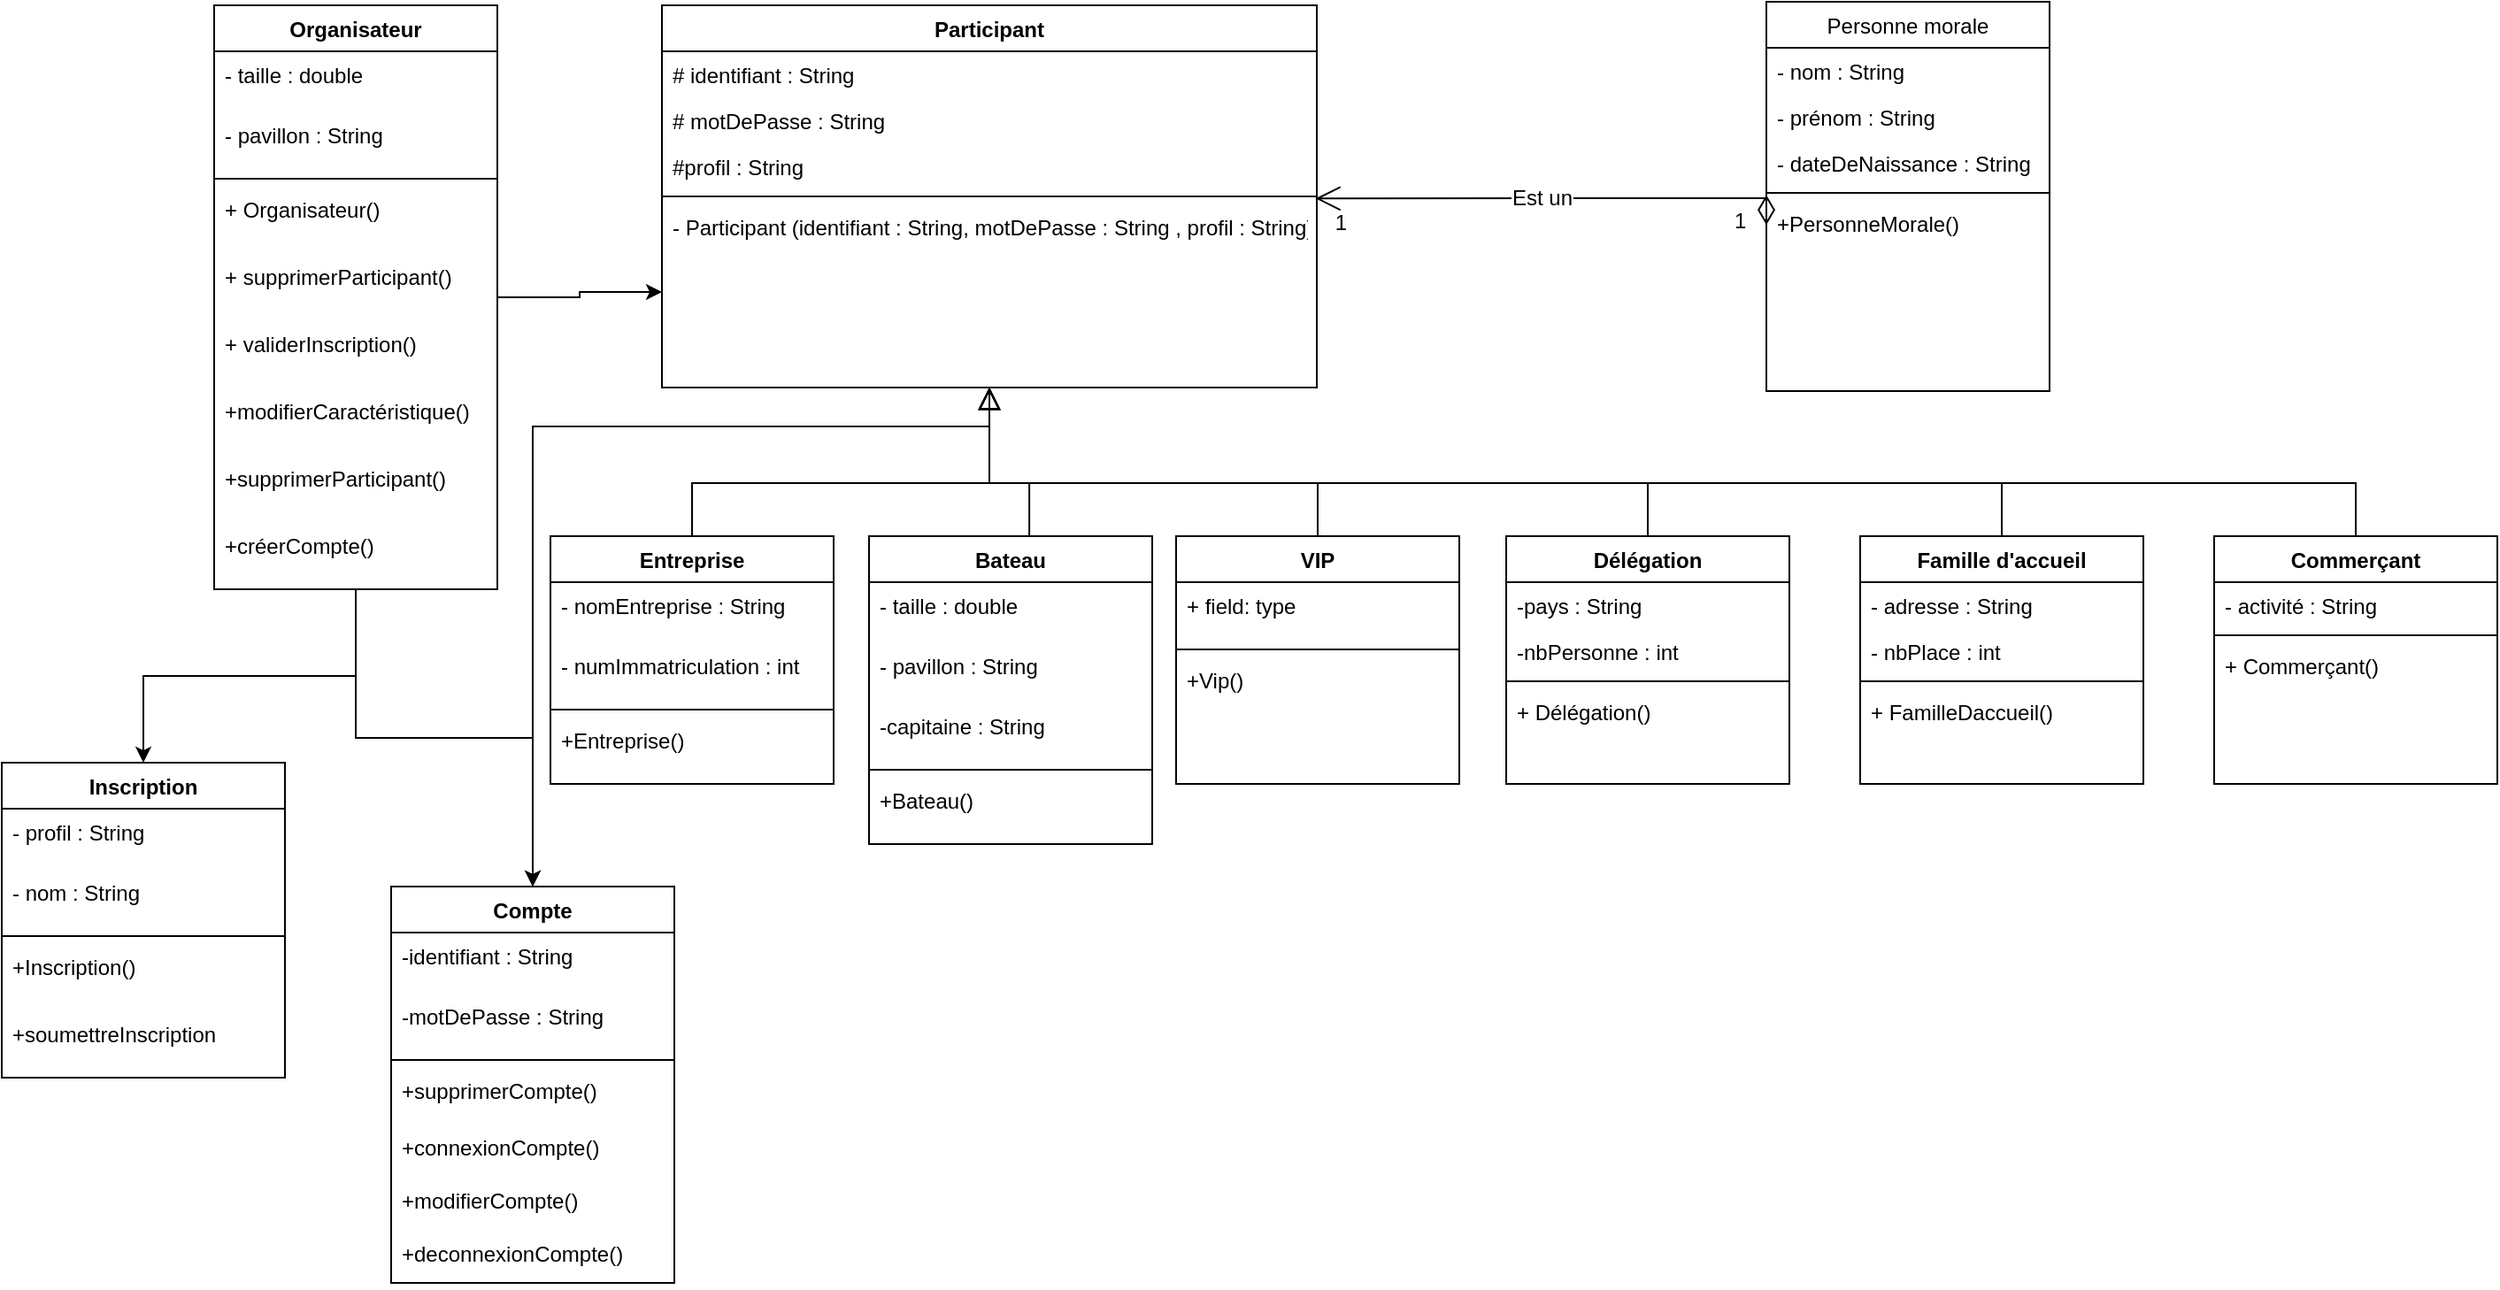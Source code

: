 <mxfile version="16.6.3" type="github">
  <diagram id="DWscqYTxevgceBQovHET" name="Page-1">
    <mxGraphModel dx="2557" dy="965" grid="1" gridSize="10" guides="1" tooltips="1" connect="1" arrows="1" fold="1" page="1" pageScale="1" pageWidth="827" pageHeight="1169" math="0" shadow="0">
      <root>
        <mxCell id="0" />
        <mxCell id="1" parent="0" />
        <mxCell id="gd8OF8IGJQvcCedGKsRl-1" style="edgeStyle=orthogonalEdgeStyle;rounded=0;orthogonalLoop=1;jettySize=auto;html=1;entryX=0.5;entryY=0;entryDx=0;entryDy=0;fontFamily=Helvetica;fontSize=12;fontColor=default;" edge="1" parent="1" source="gd8OF8IGJQvcCedGKsRl-2" target="gd8OF8IGJQvcCedGKsRl-71">
          <mxGeometry relative="1" as="geometry">
            <Array as="points">
              <mxPoint x="228" y="790" />
              <mxPoint x="-30" y="790" />
              <mxPoint x="-30" y="1010" />
            </Array>
          </mxGeometry>
        </mxCell>
        <mxCell id="gd8OF8IGJQvcCedGKsRl-2" value="Participant" style="swimlane;fontStyle=1;align=center;verticalAlign=top;childLayout=stackLayout;horizontal=1;startSize=26;horizontalStack=0;resizeParent=1;resizeLast=0;collapsible=1;marginBottom=0;rounded=0;shadow=0;strokeWidth=1;" vertex="1" parent="1">
          <mxGeometry x="43" y="552" width="370" height="216" as="geometry">
            <mxRectangle x="230" y="140" width="160" height="26" as="alternateBounds" />
          </mxGeometry>
        </mxCell>
        <mxCell id="gd8OF8IGJQvcCedGKsRl-3" value="# identifiant : String" style="text;align=left;verticalAlign=top;spacingLeft=4;spacingRight=4;overflow=hidden;rotatable=0;points=[[0,0.5],[1,0.5]];portConstraint=eastwest;glass=0;shadow=0;sketch=0;" vertex="1" parent="gd8OF8IGJQvcCedGKsRl-2">
          <mxGeometry y="26" width="370" height="26" as="geometry" />
        </mxCell>
        <mxCell id="gd8OF8IGJQvcCedGKsRl-4" value="# motDePasse : String" style="text;align=left;verticalAlign=top;spacingLeft=4;spacingRight=4;overflow=hidden;rotatable=0;points=[[0,0.5],[1,0.5]];portConstraint=eastwest;rounded=0;shadow=0;html=0;" vertex="1" parent="gd8OF8IGJQvcCedGKsRl-2">
          <mxGeometry y="52" width="370" height="26" as="geometry" />
        </mxCell>
        <mxCell id="gd8OF8IGJQvcCedGKsRl-5" value="#profil : String" style="text;align=left;verticalAlign=top;spacingLeft=4;spacingRight=4;overflow=hidden;rotatable=0;points=[[0,0.5],[1,0.5]];portConstraint=eastwest;rounded=0;shadow=0;html=0;" vertex="1" parent="gd8OF8IGJQvcCedGKsRl-2">
          <mxGeometry y="78" width="370" height="26" as="geometry" />
        </mxCell>
        <mxCell id="gd8OF8IGJQvcCedGKsRl-6" value="" style="line;html=1;strokeWidth=1;align=left;verticalAlign=middle;spacingTop=-1;spacingLeft=3;spacingRight=3;rotatable=0;labelPosition=right;points=[];portConstraint=eastwest;" vertex="1" parent="gd8OF8IGJQvcCedGKsRl-2">
          <mxGeometry y="104" width="370" height="8" as="geometry" />
        </mxCell>
        <mxCell id="gd8OF8IGJQvcCedGKsRl-7" value="- Participant (identifiant : String, motDePasse : String , profil : String)" style="text;align=left;verticalAlign=top;spacingLeft=4;spacingRight=4;overflow=hidden;rotatable=0;points=[[0,0.5],[1,0.5]];portConstraint=eastwest;labelBackgroundColor=#FFFFFF;" vertex="1" parent="gd8OF8IGJQvcCedGKsRl-2">
          <mxGeometry y="112" width="370" height="28" as="geometry" />
        </mxCell>
        <mxCell id="gd8OF8IGJQvcCedGKsRl-8" value="" style="endArrow=block;endSize=10;endFill=0;shadow=0;strokeWidth=1;rounded=0;edgeStyle=elbowEdgeStyle;elbow=vertical;entryX=0.5;entryY=1;entryDx=0;entryDy=0;" edge="1" parent="1" target="gd8OF8IGJQvcCedGKsRl-2">
          <mxGeometry width="160" relative="1" as="geometry">
            <mxPoint x="60" y="852" as="sourcePoint" />
            <mxPoint x="200" y="735" as="targetPoint" />
            <Array as="points">
              <mxPoint x="250" y="822" />
              <mxPoint x="250" y="810" />
            </Array>
          </mxGeometry>
        </mxCell>
        <mxCell id="gd8OF8IGJQvcCedGKsRl-9" value="" style="endArrow=block;endSize=10;endFill=0;shadow=0;strokeWidth=1;rounded=0;edgeStyle=elbowEdgeStyle;elbow=vertical;exitX=0.566;exitY=0.006;exitDx=0;exitDy=0;exitPerimeter=0;entryX=0.5;entryY=1;entryDx=0;entryDy=0;" edge="1" parent="1" source="gd8OF8IGJQvcCedGKsRl-32" target="gd8OF8IGJQvcCedGKsRl-2">
          <mxGeometry width="160" relative="1" as="geometry">
            <mxPoint x="250.0" y="852" as="sourcePoint" />
            <mxPoint x="310" y="803" as="targetPoint" />
            <Array as="points">
              <mxPoint x="240" y="822" />
              <mxPoint x="250" y="782" />
              <mxPoint x="270" y="782" />
              <mxPoint x="225" y="802" />
              <mxPoint x="300" y="812" />
            </Array>
          </mxGeometry>
        </mxCell>
        <mxCell id="gd8OF8IGJQvcCedGKsRl-10" value="Personne morale" style="swimlane;fontStyle=0;align=center;verticalAlign=top;childLayout=stackLayout;horizontal=1;startSize=26;horizontalStack=0;resizeParent=1;resizeLast=0;collapsible=1;marginBottom=0;rounded=0;shadow=0;strokeWidth=1;" vertex="1" parent="1">
          <mxGeometry x="667" y="550" width="160" height="220" as="geometry">
            <mxRectangle x="550" y="140" width="160" height="26" as="alternateBounds" />
          </mxGeometry>
        </mxCell>
        <mxCell id="gd8OF8IGJQvcCedGKsRl-11" value="- nom : String" style="text;align=left;verticalAlign=top;spacingLeft=4;spacingRight=4;overflow=hidden;rotatable=0;points=[[0,0.5],[1,0.5]];portConstraint=eastwest;" vertex="1" parent="gd8OF8IGJQvcCedGKsRl-10">
          <mxGeometry y="26" width="160" height="26" as="geometry" />
        </mxCell>
        <mxCell id="gd8OF8IGJQvcCedGKsRl-12" value="- prénom : String" style="text;align=left;verticalAlign=top;spacingLeft=4;spacingRight=4;overflow=hidden;rotatable=0;points=[[0,0.5],[1,0.5]];portConstraint=eastwest;rounded=0;shadow=0;html=0;" vertex="1" parent="gd8OF8IGJQvcCedGKsRl-10">
          <mxGeometry y="52" width="160" height="26" as="geometry" />
        </mxCell>
        <mxCell id="gd8OF8IGJQvcCedGKsRl-13" value="- dateDeNaissance : String" style="text;align=left;verticalAlign=top;spacingLeft=4;spacingRight=4;overflow=hidden;rotatable=0;points=[[0,0.5],[1,0.5]];portConstraint=eastwest;rounded=0;shadow=0;html=0;" vertex="1" parent="gd8OF8IGJQvcCedGKsRl-10">
          <mxGeometry y="78" width="160" height="26" as="geometry" />
        </mxCell>
        <mxCell id="gd8OF8IGJQvcCedGKsRl-14" value="" style="line;html=1;strokeWidth=1;align=left;verticalAlign=middle;spacingTop=-1;spacingLeft=3;spacingRight=3;rotatable=0;labelPosition=right;points=[];portConstraint=eastwest;" vertex="1" parent="gd8OF8IGJQvcCedGKsRl-10">
          <mxGeometry y="104" width="160" height="8" as="geometry" />
        </mxCell>
        <mxCell id="gd8OF8IGJQvcCedGKsRl-15" value="+PersonneMorale()" style="text;align=left;verticalAlign=top;spacingLeft=4;spacingRight=4;overflow=hidden;rotatable=0;points=[[0,0.5],[1,0.5]];portConstraint=eastwest;" vertex="1" parent="gd8OF8IGJQvcCedGKsRl-10">
          <mxGeometry y="112" width="160" height="26" as="geometry" />
        </mxCell>
        <mxCell id="gd8OF8IGJQvcCedGKsRl-16" value="VIP" style="swimlane;fontStyle=1;align=center;verticalAlign=top;childLayout=stackLayout;horizontal=1;startSize=26;horizontalStack=0;resizeParent=1;resizeParentMax=0;resizeLast=0;collapsible=1;marginBottom=0;" vertex="1" parent="1">
          <mxGeometry x="333.5" y="852" width="160" height="140" as="geometry" />
        </mxCell>
        <mxCell id="gd8OF8IGJQvcCedGKsRl-17" value="+ field: type" style="text;strokeColor=none;fillColor=none;align=left;verticalAlign=top;spacingLeft=4;spacingRight=4;overflow=hidden;rotatable=0;points=[[0,0.5],[1,0.5]];portConstraint=eastwest;" vertex="1" parent="gd8OF8IGJQvcCedGKsRl-16">
          <mxGeometry y="26" width="160" height="34" as="geometry" />
        </mxCell>
        <mxCell id="gd8OF8IGJQvcCedGKsRl-18" value="" style="line;strokeWidth=1;fillColor=none;align=left;verticalAlign=middle;spacingTop=-1;spacingLeft=3;spacingRight=3;rotatable=0;labelPosition=right;points=[];portConstraint=eastwest;" vertex="1" parent="gd8OF8IGJQvcCedGKsRl-16">
          <mxGeometry y="60" width="160" height="8" as="geometry" />
        </mxCell>
        <mxCell id="gd8OF8IGJQvcCedGKsRl-19" value="+Vip()" style="text;strokeColor=none;fillColor=none;align=left;verticalAlign=top;spacingLeft=4;spacingRight=4;overflow=hidden;rotatable=0;points=[[0,0.5],[1,0.5]];portConstraint=eastwest;" vertex="1" parent="gd8OF8IGJQvcCedGKsRl-16">
          <mxGeometry y="68" width="160" height="72" as="geometry" />
        </mxCell>
        <mxCell id="gd8OF8IGJQvcCedGKsRl-20" value="Délégation" style="swimlane;fontStyle=1;align=center;verticalAlign=top;childLayout=stackLayout;horizontal=1;startSize=26;horizontalStack=0;resizeParent=1;resizeParentMax=0;resizeLast=0;collapsible=1;marginBottom=0;labelBackgroundColor=#FFFFFF;fontFamily=Helvetica;fontSize=12;fontColor=default;fillColor=none;gradientColor=none;" vertex="1" parent="1">
          <mxGeometry x="520" y="852" width="160" height="140" as="geometry" />
        </mxCell>
        <mxCell id="gd8OF8IGJQvcCedGKsRl-21" value="-pays : String" style="text;strokeColor=none;fillColor=none;align=left;verticalAlign=top;spacingLeft=4;spacingRight=4;overflow=hidden;rotatable=0;points=[[0,0.5],[1,0.5]];portConstraint=eastwest;labelBackgroundColor=#FFFFFF;fontFamily=Helvetica;fontSize=12;fontColor=default;" vertex="1" parent="gd8OF8IGJQvcCedGKsRl-20">
          <mxGeometry y="26" width="160" height="26" as="geometry" />
        </mxCell>
        <mxCell id="gd8OF8IGJQvcCedGKsRl-22" value="-nbPersonne : int" style="text;strokeColor=none;fillColor=none;align=left;verticalAlign=top;spacingLeft=4;spacingRight=4;overflow=hidden;rotatable=0;points=[[0,0.5],[1,0.5]];portConstraint=eastwest;labelBackgroundColor=#FFFFFF;fontFamily=Helvetica;fontSize=12;fontColor=default;" vertex="1" parent="gd8OF8IGJQvcCedGKsRl-20">
          <mxGeometry y="52" width="160" height="26" as="geometry" />
        </mxCell>
        <mxCell id="gd8OF8IGJQvcCedGKsRl-23" value="" style="line;strokeWidth=1;fillColor=none;align=left;verticalAlign=middle;spacingTop=-1;spacingLeft=3;spacingRight=3;rotatable=0;labelPosition=right;points=[];portConstraint=eastwest;labelBackgroundColor=#FFFFFF;fontFamily=Helvetica;fontSize=12;fontColor=default;" vertex="1" parent="gd8OF8IGJQvcCedGKsRl-20">
          <mxGeometry y="78" width="160" height="8" as="geometry" />
        </mxCell>
        <mxCell id="gd8OF8IGJQvcCedGKsRl-24" value="+ Délégation()" style="text;strokeColor=none;fillColor=none;align=left;verticalAlign=top;spacingLeft=4;spacingRight=4;overflow=hidden;rotatable=0;points=[[0,0.5],[1,0.5]];portConstraint=eastwest;labelBackgroundColor=#FFFFFF;fontFamily=Helvetica;fontSize=12;fontColor=default;" vertex="1" parent="gd8OF8IGJQvcCedGKsRl-20">
          <mxGeometry y="86" width="160" height="54" as="geometry" />
        </mxCell>
        <mxCell id="gd8OF8IGJQvcCedGKsRl-25" value="Famille d&#39;accueil" style="swimlane;fontStyle=1;align=center;verticalAlign=top;childLayout=stackLayout;horizontal=1;startSize=26;horizontalStack=0;resizeParent=1;resizeParentMax=0;resizeLast=0;collapsible=1;marginBottom=0;labelBackgroundColor=#FFFFFF;fontFamily=Helvetica;fontSize=12;fontColor=default;fillColor=none;gradientColor=none;" vertex="1" parent="1">
          <mxGeometry x="720" y="852" width="160" height="140" as="geometry" />
        </mxCell>
        <mxCell id="gd8OF8IGJQvcCedGKsRl-26" value="- adresse : String" style="text;strokeColor=none;fillColor=none;align=left;verticalAlign=top;spacingLeft=4;spacingRight=4;overflow=hidden;rotatable=0;points=[[0,0.5],[1,0.5]];portConstraint=eastwest;labelBackgroundColor=#FFFFFF;fontFamily=Helvetica;fontSize=12;fontColor=default;" vertex="1" parent="gd8OF8IGJQvcCedGKsRl-25">
          <mxGeometry y="26" width="160" height="26" as="geometry" />
        </mxCell>
        <mxCell id="gd8OF8IGJQvcCedGKsRl-27" value="- nbPlace : int" style="text;strokeColor=none;fillColor=none;align=left;verticalAlign=top;spacingLeft=4;spacingRight=4;overflow=hidden;rotatable=0;points=[[0,0.5],[1,0.5]];portConstraint=eastwest;labelBackgroundColor=#FFFFFF;fontFamily=Helvetica;fontSize=12;fontColor=default;" vertex="1" parent="gd8OF8IGJQvcCedGKsRl-25">
          <mxGeometry y="52" width="160" height="26" as="geometry" />
        </mxCell>
        <mxCell id="gd8OF8IGJQvcCedGKsRl-28" value="" style="line;strokeWidth=1;fillColor=none;align=left;verticalAlign=middle;spacingTop=-1;spacingLeft=3;spacingRight=3;rotatable=0;labelPosition=right;points=[];portConstraint=eastwest;labelBackgroundColor=#FFFFFF;fontFamily=Helvetica;fontSize=12;fontColor=default;" vertex="1" parent="gd8OF8IGJQvcCedGKsRl-25">
          <mxGeometry y="78" width="160" height="8" as="geometry" />
        </mxCell>
        <mxCell id="gd8OF8IGJQvcCedGKsRl-29" value="+ FamilleDaccueil()" style="text;strokeColor=none;fillColor=none;align=left;verticalAlign=top;spacingLeft=4;spacingRight=4;overflow=hidden;rotatable=0;points=[[0,0.5],[1,0.5]];portConstraint=eastwest;labelBackgroundColor=#FFFFFF;fontFamily=Helvetica;fontSize=12;fontColor=default;" vertex="1" parent="gd8OF8IGJQvcCedGKsRl-25">
          <mxGeometry y="86" width="160" height="54" as="geometry" />
        </mxCell>
        <mxCell id="gd8OF8IGJQvcCedGKsRl-30" value="" style="endArrow=block;endSize=10;endFill=0;shadow=0;strokeWidth=1;rounded=0;edgeStyle=elbowEdgeStyle;elbow=vertical;exitX=0.5;exitY=0;exitDx=0;exitDy=0;entryX=0.5;entryY=1;entryDx=0;entryDy=0;" edge="1" parent="1" source="gd8OF8IGJQvcCedGKsRl-20" target="gd8OF8IGJQvcCedGKsRl-2">
          <mxGeometry width="160" relative="1" as="geometry">
            <mxPoint x="460" y="852" as="sourcePoint" />
            <mxPoint x="250" y="768" as="targetPoint" />
            <Array as="points">
              <mxPoint x="300" y="822" />
              <mxPoint x="370" y="812" />
              <mxPoint x="350" y="822" />
              <mxPoint x="410" y="822" />
              <mxPoint x="366.5" y="812" />
              <mxPoint x="356.5" y="802" />
              <mxPoint x="396.5" y="812" />
              <mxPoint x="456.5" y="842" />
            </Array>
          </mxGeometry>
        </mxCell>
        <mxCell id="gd8OF8IGJQvcCedGKsRl-31" value="" style="endArrow=block;endSize=10;endFill=0;shadow=0;strokeWidth=1;rounded=0;edgeStyle=elbowEdgeStyle;elbow=vertical;exitX=0.5;exitY=0;exitDx=0;exitDy=0;entryX=0.5;entryY=1;entryDx=0;entryDy=0;" edge="1" parent="1" source="gd8OF8IGJQvcCedGKsRl-25" target="gd8OF8IGJQvcCedGKsRl-2">
          <mxGeometry width="160" relative="1" as="geometry">
            <mxPoint x="623" y="852" as="sourcePoint" />
            <mxPoint x="250" y="768" as="targetPoint" />
            <Array as="points">
              <mxPoint x="390" y="822" />
              <mxPoint x="600" y="812" />
              <mxPoint x="389.5" y="812" />
              <mxPoint x="379.5" y="802" />
              <mxPoint x="419.5" y="812" />
              <mxPoint x="479.5" y="842" />
            </Array>
          </mxGeometry>
        </mxCell>
        <mxCell id="gd8OF8IGJQvcCedGKsRl-32" value="Bateau" style="swimlane;fontStyle=1;align=center;verticalAlign=top;childLayout=stackLayout;horizontal=1;startSize=26;horizontalStack=0;resizeParent=1;resizeParentMax=0;resizeLast=0;collapsible=1;marginBottom=0;" vertex="1" parent="1">
          <mxGeometry x="160" y="852" width="160" height="174" as="geometry" />
        </mxCell>
        <mxCell id="gd8OF8IGJQvcCedGKsRl-33" value="- taille : double" style="text;strokeColor=none;fillColor=none;align=left;verticalAlign=top;spacingLeft=4;spacingRight=4;overflow=hidden;rotatable=0;points=[[0,0.5],[1,0.5]];portConstraint=eastwest;horizontal=1;treeFolding=0;treeMoving=0;enumerate=0;comic=0;part=0;dropTarget=0;autosize=0;html=1;perimeter=rectanglePerimeter;" vertex="1" parent="gd8OF8IGJQvcCedGKsRl-32">
          <mxGeometry y="26" width="160" height="34" as="geometry" />
        </mxCell>
        <mxCell id="gd8OF8IGJQvcCedGKsRl-34" value="- pavillon : String" style="text;strokeColor=none;fillColor=none;align=left;verticalAlign=top;spacingLeft=4;spacingRight=4;overflow=hidden;rotatable=0;points=[[0,0.5],[1,0.5]];portConstraint=eastwest;horizontal=1;treeFolding=0;treeMoving=0;enumerate=0;comic=0;part=0;dropTarget=0;autosize=0;html=1;perimeter=rectanglePerimeter;" vertex="1" parent="gd8OF8IGJQvcCedGKsRl-32">
          <mxGeometry y="60" width="160" height="34" as="geometry" />
        </mxCell>
        <mxCell id="gd8OF8IGJQvcCedGKsRl-35" value="-capitaine : String" style="text;strokeColor=none;fillColor=none;align=left;verticalAlign=top;spacingLeft=4;spacingRight=4;overflow=hidden;rotatable=0;points=[[0,0.5],[1,0.5]];portConstraint=eastwest;horizontal=1;treeFolding=0;treeMoving=0;enumerate=0;comic=0;part=0;dropTarget=0;autosize=0;html=1;perimeter=rectanglePerimeter;" vertex="1" parent="gd8OF8IGJQvcCedGKsRl-32">
          <mxGeometry y="94" width="160" height="34" as="geometry" />
        </mxCell>
        <mxCell id="gd8OF8IGJQvcCedGKsRl-36" value="" style="line;strokeWidth=1;fillColor=none;align=left;verticalAlign=middle;spacingTop=-1;spacingLeft=3;spacingRight=3;rotatable=0;labelPosition=right;points=[];portConstraint=eastwest;" vertex="1" parent="gd8OF8IGJQvcCedGKsRl-32">
          <mxGeometry y="128" width="160" height="8" as="geometry" />
        </mxCell>
        <mxCell id="gd8OF8IGJQvcCedGKsRl-37" value="+Bateau()" style="text;strokeColor=none;fillColor=none;align=left;verticalAlign=top;spacingLeft=4;spacingRight=4;overflow=hidden;rotatable=0;points=[[0,0.5],[1,0.5]];portConstraint=eastwest;" vertex="1" parent="gd8OF8IGJQvcCedGKsRl-32">
          <mxGeometry y="136" width="160" height="38" as="geometry" />
        </mxCell>
        <mxCell id="gd8OF8IGJQvcCedGKsRl-38" value="Entreprise" style="swimlane;fontStyle=1;align=center;verticalAlign=top;childLayout=stackLayout;horizontal=1;startSize=26;horizontalStack=0;resizeParent=1;resizeParentMax=0;resizeLast=0;collapsible=1;marginBottom=0;" vertex="1" parent="1">
          <mxGeometry x="-20" y="852" width="160" height="140" as="geometry" />
        </mxCell>
        <mxCell id="gd8OF8IGJQvcCedGKsRl-39" value="- nomEntreprise : String" style="text;strokeColor=none;fillColor=none;align=left;verticalAlign=top;spacingLeft=4;spacingRight=4;overflow=hidden;rotatable=0;points=[[0,0.5],[1,0.5]];portConstraint=eastwest;horizontal=1;treeFolding=0;treeMoving=0;enumerate=0;comic=0;part=0;dropTarget=0;autosize=0;html=1;perimeter=rectanglePerimeter;" vertex="1" parent="gd8OF8IGJQvcCedGKsRl-38">
          <mxGeometry y="26" width="160" height="34" as="geometry" />
        </mxCell>
        <mxCell id="gd8OF8IGJQvcCedGKsRl-40" value="- numImmatriculation : int" style="text;strokeColor=none;fillColor=none;align=left;verticalAlign=top;spacingLeft=4;spacingRight=4;overflow=hidden;rotatable=0;points=[[0,0.5],[1,0.5]];portConstraint=eastwest;horizontal=1;treeFolding=0;treeMoving=0;enumerate=0;comic=0;part=0;dropTarget=0;autosize=0;html=1;perimeter=rectanglePerimeter;" vertex="1" parent="gd8OF8IGJQvcCedGKsRl-38">
          <mxGeometry y="60" width="160" height="34" as="geometry" />
        </mxCell>
        <mxCell id="gd8OF8IGJQvcCedGKsRl-41" value="" style="line;strokeWidth=1;fillColor=none;align=left;verticalAlign=middle;spacingTop=-1;spacingLeft=3;spacingRight=3;rotatable=0;labelPosition=right;points=[];portConstraint=eastwest;" vertex="1" parent="gd8OF8IGJQvcCedGKsRl-38">
          <mxGeometry y="94" width="160" height="8" as="geometry" />
        </mxCell>
        <mxCell id="gd8OF8IGJQvcCedGKsRl-42" value="+Entreprise()" style="text;strokeColor=none;fillColor=none;align=left;verticalAlign=top;spacingLeft=4;spacingRight=4;overflow=hidden;rotatable=0;points=[[0,0.5],[1,0.5]];portConstraint=eastwest;" vertex="1" parent="gd8OF8IGJQvcCedGKsRl-38">
          <mxGeometry y="102" width="160" height="38" as="geometry" />
        </mxCell>
        <mxCell id="gd8OF8IGJQvcCedGKsRl-43" value="Commerçant" style="swimlane;fontStyle=1;align=center;verticalAlign=top;childLayout=stackLayout;horizontal=1;startSize=26;horizontalStack=0;resizeParent=1;resizeParentMax=0;resizeLast=0;collapsible=1;marginBottom=0;labelBackgroundColor=#FFFFFF;fontFamily=Helvetica;fontSize=12;fontColor=default;fillColor=none;gradientColor=none;" vertex="1" parent="1">
          <mxGeometry x="920" y="852" width="160" height="140" as="geometry" />
        </mxCell>
        <mxCell id="gd8OF8IGJQvcCedGKsRl-44" value="- activité : String" style="text;strokeColor=none;fillColor=none;align=left;verticalAlign=top;spacingLeft=4;spacingRight=4;overflow=hidden;rotatable=0;points=[[0,0.5],[1,0.5]];portConstraint=eastwest;labelBackgroundColor=#FFFFFF;fontFamily=Helvetica;fontSize=12;fontColor=default;" vertex="1" parent="gd8OF8IGJQvcCedGKsRl-43">
          <mxGeometry y="26" width="160" height="26" as="geometry" />
        </mxCell>
        <mxCell id="gd8OF8IGJQvcCedGKsRl-45" value="" style="line;strokeWidth=1;fillColor=none;align=left;verticalAlign=middle;spacingTop=-1;spacingLeft=3;spacingRight=3;rotatable=0;labelPosition=right;points=[];portConstraint=eastwest;labelBackgroundColor=#FFFFFF;fontFamily=Helvetica;fontSize=12;fontColor=default;" vertex="1" parent="gd8OF8IGJQvcCedGKsRl-43">
          <mxGeometry y="52" width="160" height="8" as="geometry" />
        </mxCell>
        <mxCell id="gd8OF8IGJQvcCedGKsRl-46" value="+ Commerçant()" style="text;strokeColor=none;fillColor=none;align=left;verticalAlign=top;spacingLeft=4;spacingRight=4;overflow=hidden;rotatable=0;points=[[0,0.5],[1,0.5]];portConstraint=eastwest;labelBackgroundColor=#FFFFFF;fontFamily=Helvetica;fontSize=12;fontColor=default;" vertex="1" parent="gd8OF8IGJQvcCedGKsRl-43">
          <mxGeometry y="60" width="160" height="80" as="geometry" />
        </mxCell>
        <mxCell id="gd8OF8IGJQvcCedGKsRl-47" value="" style="endArrow=block;endSize=10;endFill=0;shadow=0;strokeWidth=1;rounded=0;edgeStyle=elbowEdgeStyle;elbow=vertical;exitX=0.5;exitY=0;exitDx=0;exitDy=0;entryX=0.5;entryY=1;entryDx=0;entryDy=0;" edge="1" parent="1" source="gd8OF8IGJQvcCedGKsRl-43" target="gd8OF8IGJQvcCedGKsRl-2">
          <mxGeometry width="160" relative="1" as="geometry">
            <mxPoint x="1000" y="848" as="sourcePoint" />
            <mxPoint x="250" y="768" as="targetPoint" />
            <Array as="points">
              <mxPoint x="730" y="822" />
              <mxPoint x="579.5" y="798" />
              <mxPoint x="619.5" y="808" />
              <mxPoint x="679.5" y="838" />
            </Array>
          </mxGeometry>
        </mxCell>
        <mxCell id="gd8OF8IGJQvcCedGKsRl-48" value="" style="endArrow=block;endSize=10;endFill=0;shadow=0;strokeWidth=1;rounded=0;edgeStyle=elbowEdgeStyle;elbow=vertical;exitX=0.5;exitY=0;exitDx=0;exitDy=0;entryX=0.5;entryY=1;entryDx=0;entryDy=0;" edge="1" parent="1" source="gd8OF8IGJQvcCedGKsRl-16" target="gd8OF8IGJQvcCedGKsRl-2">
          <mxGeometry width="160" relative="1" as="geometry">
            <mxPoint x="1010" y="858" as="sourcePoint" />
            <mxPoint x="290" y="792" as="targetPoint" />
            <Array as="points">
              <mxPoint x="450" y="822" />
              <mxPoint x="589.5" y="808" />
              <mxPoint x="629.5" y="818" />
              <mxPoint x="689.5" y="848" />
            </Array>
          </mxGeometry>
        </mxCell>
        <mxCell id="gd8OF8IGJQvcCedGKsRl-49" value="Est un" style="endArrow=open;html=1;endSize=12;startArrow=diamondThin;startSize=14;startFill=0;edgeStyle=orthogonalEdgeStyle;rounded=0;fontFamily=Helvetica;fontSize=12;fontColor=default;entryX=0.998;entryY=0.644;entryDx=0;entryDy=0;entryPerimeter=0;exitX=0;exitY=0.644;exitDx=0;exitDy=0;exitPerimeter=0;" edge="1" parent="1" source="gd8OF8IGJQvcCedGKsRl-14" target="gd8OF8IGJQvcCedGKsRl-6">
          <mxGeometry relative="1" as="geometry">
            <mxPoint x="610" y="642" as="sourcePoint" />
            <mxPoint x="419.98" y="664" as="targetPoint" />
            <Array as="points">
              <mxPoint x="590" y="661" />
              <mxPoint x="499" y="662" />
            </Array>
          </mxGeometry>
        </mxCell>
        <mxCell id="gd8OF8IGJQvcCedGKsRl-50" value="1" style="edgeLabel;resizable=0;html=1;align=left;verticalAlign=top;labelBackgroundColor=#FFFFFF;comic=0;fontFamily=Helvetica;fontSize=12;fontColor=default;fillColor=none;gradientColor=none;" connectable="0" vertex="1" parent="gd8OF8IGJQvcCedGKsRl-49">
          <mxGeometry x="-1" relative="1" as="geometry">
            <mxPoint x="-20" y="1" as="offset" />
          </mxGeometry>
        </mxCell>
        <mxCell id="gd8OF8IGJQvcCedGKsRl-51" value="1" style="edgeLabel;resizable=0;html=1;align=right;verticalAlign=top;labelBackgroundColor=#FFFFFF;comic=0;fontFamily=Helvetica;fontSize=12;fontColor=default;fillColor=none;gradientColor=none;" connectable="0" vertex="1" parent="gd8OF8IGJQvcCedGKsRl-49">
          <mxGeometry x="1" relative="1" as="geometry">
            <mxPoint x="18" as="offset" />
          </mxGeometry>
        </mxCell>
        <mxCell id="gd8OF8IGJQvcCedGKsRl-52" style="edgeStyle=orthogonalEdgeStyle;rounded=0;orthogonalLoop=1;jettySize=auto;html=1;entryX=0;entryY=0.75;entryDx=0;entryDy=0;fontFamily=Helvetica;fontSize=12;fontColor=default;" edge="1" parent="1" source="gd8OF8IGJQvcCedGKsRl-55" target="gd8OF8IGJQvcCedGKsRl-2">
          <mxGeometry relative="1" as="geometry" />
        </mxCell>
        <mxCell id="gd8OF8IGJQvcCedGKsRl-53" style="edgeStyle=orthogonalEdgeStyle;rounded=0;orthogonalLoop=1;jettySize=auto;html=1;entryX=0.5;entryY=0;entryDx=0;entryDy=0;fontFamily=Helvetica;fontSize=12;fontColor=default;" edge="1" parent="1" source="gd8OF8IGJQvcCedGKsRl-55" target="gd8OF8IGJQvcCedGKsRl-65">
          <mxGeometry relative="1" as="geometry" />
        </mxCell>
        <mxCell id="gd8OF8IGJQvcCedGKsRl-54" style="edgeStyle=orthogonalEdgeStyle;rounded=0;orthogonalLoop=1;jettySize=auto;html=1;fontFamily=Helvetica;fontSize=12;fontColor=default;" edge="1" parent="1" source="gd8OF8IGJQvcCedGKsRl-55" target="gd8OF8IGJQvcCedGKsRl-71">
          <mxGeometry relative="1" as="geometry" />
        </mxCell>
        <mxCell id="gd8OF8IGJQvcCedGKsRl-55" value="Organisateur" style="swimlane;fontStyle=1;align=center;verticalAlign=top;childLayout=stackLayout;horizontal=1;startSize=26;horizontalStack=0;resizeParent=1;resizeParentMax=0;resizeLast=0;collapsible=1;marginBottom=0;" vertex="1" parent="1">
          <mxGeometry x="-210" y="552" width="160" height="330" as="geometry" />
        </mxCell>
        <mxCell id="gd8OF8IGJQvcCedGKsRl-56" value="- taille : double" style="text;strokeColor=none;fillColor=none;align=left;verticalAlign=top;spacingLeft=4;spacingRight=4;overflow=hidden;rotatable=0;points=[[0,0.5],[1,0.5]];portConstraint=eastwest;horizontal=1;treeFolding=0;treeMoving=0;enumerate=0;comic=0;part=0;dropTarget=0;autosize=0;html=1;perimeter=rectanglePerimeter;" vertex="1" parent="gd8OF8IGJQvcCedGKsRl-55">
          <mxGeometry y="26" width="160" height="34" as="geometry" />
        </mxCell>
        <mxCell id="gd8OF8IGJQvcCedGKsRl-57" value="- pavillon : String" style="text;strokeColor=none;fillColor=none;align=left;verticalAlign=top;spacingLeft=4;spacingRight=4;overflow=hidden;rotatable=0;points=[[0,0.5],[1,0.5]];portConstraint=eastwest;horizontal=1;treeFolding=0;treeMoving=0;enumerate=0;comic=0;part=0;dropTarget=0;autosize=0;html=1;perimeter=rectanglePerimeter;" vertex="1" parent="gd8OF8IGJQvcCedGKsRl-55">
          <mxGeometry y="60" width="160" height="34" as="geometry" />
        </mxCell>
        <mxCell id="gd8OF8IGJQvcCedGKsRl-58" value="" style="line;strokeWidth=1;fillColor=none;align=left;verticalAlign=middle;spacingTop=-1;spacingLeft=3;spacingRight=3;rotatable=0;labelPosition=right;points=[];portConstraint=eastwest;" vertex="1" parent="gd8OF8IGJQvcCedGKsRl-55">
          <mxGeometry y="94" width="160" height="8" as="geometry" />
        </mxCell>
        <mxCell id="gd8OF8IGJQvcCedGKsRl-59" value="+ Organisateur()" style="text;strokeColor=none;fillColor=none;align=left;verticalAlign=top;spacingLeft=4;spacingRight=4;overflow=hidden;rotatable=0;points=[[0,0.5],[1,0.5]];portConstraint=eastwest;" vertex="1" parent="gd8OF8IGJQvcCedGKsRl-55">
          <mxGeometry y="102" width="160" height="38" as="geometry" />
        </mxCell>
        <mxCell id="gd8OF8IGJQvcCedGKsRl-60" value="+ supprimerParticipant()" style="text;strokeColor=none;fillColor=none;align=left;verticalAlign=top;spacingLeft=4;spacingRight=4;overflow=hidden;rotatable=0;points=[[0,0.5],[1,0.5]];portConstraint=eastwest;" vertex="1" parent="gd8OF8IGJQvcCedGKsRl-55">
          <mxGeometry y="140" width="160" height="38" as="geometry" />
        </mxCell>
        <mxCell id="gd8OF8IGJQvcCedGKsRl-61" value="+ validerInscription()" style="text;strokeColor=none;fillColor=none;align=left;verticalAlign=top;spacingLeft=4;spacingRight=4;overflow=hidden;rotatable=0;points=[[0,0.5],[1,0.5]];portConstraint=eastwest;" vertex="1" parent="gd8OF8IGJQvcCedGKsRl-55">
          <mxGeometry y="178" width="160" height="38" as="geometry" />
        </mxCell>
        <mxCell id="gd8OF8IGJQvcCedGKsRl-62" value="+modifierCaractéristique()" style="text;strokeColor=none;fillColor=none;align=left;verticalAlign=top;spacingLeft=4;spacingRight=4;overflow=hidden;rotatable=0;points=[[0,0.5],[1,0.5]];portConstraint=eastwest;" vertex="1" parent="gd8OF8IGJQvcCedGKsRl-55">
          <mxGeometry y="216" width="160" height="38" as="geometry" />
        </mxCell>
        <mxCell id="gd8OF8IGJQvcCedGKsRl-63" value="+supprimerParticipant()" style="text;strokeColor=none;fillColor=none;align=left;verticalAlign=top;spacingLeft=4;spacingRight=4;overflow=hidden;rotatable=0;points=[[0,0.5],[1,0.5]];portConstraint=eastwest;" vertex="1" parent="gd8OF8IGJQvcCedGKsRl-55">
          <mxGeometry y="254" width="160" height="38" as="geometry" />
        </mxCell>
        <mxCell id="gd8OF8IGJQvcCedGKsRl-64" value="+créerCompte()" style="text;strokeColor=none;fillColor=none;align=left;verticalAlign=top;spacingLeft=4;spacingRight=4;overflow=hidden;rotatable=0;points=[[0,0.5],[1,0.5]];portConstraint=eastwest;" vertex="1" parent="gd8OF8IGJQvcCedGKsRl-55">
          <mxGeometry y="292" width="160" height="38" as="geometry" />
        </mxCell>
        <mxCell id="gd8OF8IGJQvcCedGKsRl-65" value="Inscription" style="swimlane;fontStyle=1;align=center;verticalAlign=top;childLayout=stackLayout;horizontal=1;startSize=26;horizontalStack=0;resizeParent=1;resizeParentMax=0;resizeLast=0;collapsible=1;marginBottom=0;" vertex="1" parent="1">
          <mxGeometry x="-330" y="980" width="160" height="178" as="geometry" />
        </mxCell>
        <mxCell id="gd8OF8IGJQvcCedGKsRl-66" value="- profil : String" style="text;strokeColor=none;fillColor=none;align=left;verticalAlign=top;spacingLeft=4;spacingRight=4;overflow=hidden;rotatable=0;points=[[0,0.5],[1,0.5]];portConstraint=eastwest;horizontal=1;treeFolding=0;treeMoving=0;enumerate=0;comic=0;part=0;dropTarget=0;autosize=0;html=1;perimeter=rectanglePerimeter;" vertex="1" parent="gd8OF8IGJQvcCedGKsRl-65">
          <mxGeometry y="26" width="160" height="34" as="geometry" />
        </mxCell>
        <mxCell id="gd8OF8IGJQvcCedGKsRl-67" value="- nom : String" style="text;strokeColor=none;fillColor=none;align=left;verticalAlign=top;spacingLeft=4;spacingRight=4;overflow=hidden;rotatable=0;points=[[0,0.5],[1,0.5]];portConstraint=eastwest;horizontal=1;treeFolding=0;treeMoving=0;enumerate=0;comic=0;part=0;dropTarget=0;autosize=0;html=1;perimeter=rectanglePerimeter;" vertex="1" parent="gd8OF8IGJQvcCedGKsRl-65">
          <mxGeometry y="60" width="160" height="34" as="geometry" />
        </mxCell>
        <mxCell id="gd8OF8IGJQvcCedGKsRl-68" value="" style="line;strokeWidth=1;fillColor=none;align=left;verticalAlign=middle;spacingTop=-1;spacingLeft=3;spacingRight=3;rotatable=0;labelPosition=right;points=[];portConstraint=eastwest;" vertex="1" parent="gd8OF8IGJQvcCedGKsRl-65">
          <mxGeometry y="94" width="160" height="8" as="geometry" />
        </mxCell>
        <mxCell id="gd8OF8IGJQvcCedGKsRl-69" value="+Inscription()" style="text;strokeColor=none;fillColor=none;align=left;verticalAlign=top;spacingLeft=4;spacingRight=4;overflow=hidden;rotatable=0;points=[[0,0.5],[1,0.5]];portConstraint=eastwest;" vertex="1" parent="gd8OF8IGJQvcCedGKsRl-65">
          <mxGeometry y="102" width="160" height="38" as="geometry" />
        </mxCell>
        <mxCell id="gd8OF8IGJQvcCedGKsRl-70" value="+soumettreInscription" style="text;strokeColor=none;fillColor=none;align=left;verticalAlign=top;spacingLeft=4;spacingRight=4;overflow=hidden;rotatable=0;points=[[0,0.5],[1,0.5]];portConstraint=eastwest;" vertex="1" parent="gd8OF8IGJQvcCedGKsRl-65">
          <mxGeometry y="140" width="160" height="38" as="geometry" />
        </mxCell>
        <mxCell id="gd8OF8IGJQvcCedGKsRl-71" value="Compte" style="swimlane;fontStyle=1;align=center;verticalAlign=top;childLayout=stackLayout;horizontal=1;startSize=26;horizontalStack=0;resizeParent=1;resizeParentMax=0;resizeLast=0;collapsible=1;marginBottom=0;" vertex="1" parent="1">
          <mxGeometry x="-110" y="1050" width="160" height="224" as="geometry" />
        </mxCell>
        <mxCell id="gd8OF8IGJQvcCedGKsRl-72" value="-identifiant : String" style="text;strokeColor=none;fillColor=none;align=left;verticalAlign=top;spacingLeft=4;spacingRight=4;overflow=hidden;rotatable=0;points=[[0,0.5],[1,0.5]];portConstraint=eastwest;" vertex="1" parent="gd8OF8IGJQvcCedGKsRl-71">
          <mxGeometry y="26" width="160" height="34" as="geometry" />
        </mxCell>
        <mxCell id="gd8OF8IGJQvcCedGKsRl-73" value="-motDePasse : String" style="text;strokeColor=none;fillColor=none;align=left;verticalAlign=top;spacingLeft=4;spacingRight=4;overflow=hidden;rotatable=0;points=[[0,0.5],[1,0.5]];portConstraint=eastwest;" vertex="1" parent="gd8OF8IGJQvcCedGKsRl-71">
          <mxGeometry y="60" width="160" height="34" as="geometry" />
        </mxCell>
        <mxCell id="gd8OF8IGJQvcCedGKsRl-74" value="" style="line;strokeWidth=1;fillColor=none;align=left;verticalAlign=middle;spacingTop=-1;spacingLeft=3;spacingRight=3;rotatable=0;labelPosition=right;points=[];portConstraint=eastwest;" vertex="1" parent="gd8OF8IGJQvcCedGKsRl-71">
          <mxGeometry y="94" width="160" height="8" as="geometry" />
        </mxCell>
        <mxCell id="gd8OF8IGJQvcCedGKsRl-75" value="+supprimerCompte()" style="text;strokeColor=none;fillColor=none;align=left;verticalAlign=top;spacingLeft=4;spacingRight=4;overflow=hidden;rotatable=0;points=[[0,0.5],[1,0.5]];portConstraint=eastwest;" vertex="1" parent="gd8OF8IGJQvcCedGKsRl-71">
          <mxGeometry y="102" width="160" height="32" as="geometry" />
        </mxCell>
        <mxCell id="gd8OF8IGJQvcCedGKsRl-76" value="+connexionCompte()" style="text;strokeColor=none;fillColor=none;align=left;verticalAlign=top;spacingLeft=4;spacingRight=4;overflow=hidden;rotatable=0;points=[[0,0.5],[1,0.5]];portConstraint=eastwest;" vertex="1" parent="gd8OF8IGJQvcCedGKsRl-71">
          <mxGeometry y="134" width="160" height="30" as="geometry" />
        </mxCell>
        <mxCell id="gd8OF8IGJQvcCedGKsRl-77" value="+modifierCompte()" style="text;strokeColor=none;fillColor=none;align=left;verticalAlign=top;spacingLeft=4;spacingRight=4;overflow=hidden;rotatable=0;points=[[0,0.5],[1,0.5]];portConstraint=eastwest;" vertex="1" parent="gd8OF8IGJQvcCedGKsRl-71">
          <mxGeometry y="164" width="160" height="30" as="geometry" />
        </mxCell>
        <mxCell id="gd8OF8IGJQvcCedGKsRl-78" value="+deconnexionCompte()" style="text;strokeColor=none;fillColor=none;align=left;verticalAlign=top;spacingLeft=4;spacingRight=4;overflow=hidden;rotatable=0;points=[[0,0.5],[1,0.5]];portConstraint=eastwest;" vertex="1" parent="gd8OF8IGJQvcCedGKsRl-71">
          <mxGeometry y="194" width="160" height="30" as="geometry" />
        </mxCell>
      </root>
    </mxGraphModel>
  </diagram>
</mxfile>
